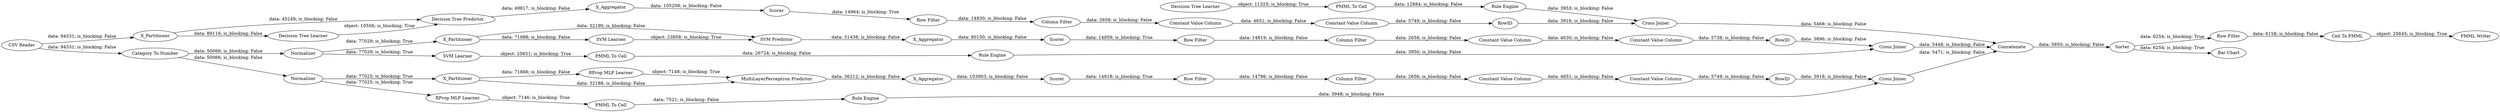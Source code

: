 digraph {
	"1382511306398273664_32" [label="SVM Predictor"]
	"1382511306398273664_2" [label=X_Partitioner]
	"5917579246024000252_53" [label="Row Filter"]
	"5917579246024000252_58" [label="Category To Number"]
	"7098040499708877476_28" [label="PMML To Cell"]
	"-5689015108829345041_38" [label="Cross Joiner"]
	"282880205711537305_40" [label=Scorer]
	"7651738697589302596_33" [label="SVM Learner"]
	"5917579246024000252_60" [label=Concatenate]
	"-5689015108829345041_2" [label=X_Partitioner]
	"5289268802962499720_293" [label=RowID]
	"282880205711537305_7" [label=X_Aggregator]
	"282880205711537305_39" [label=Normalizer]
	"1382511306398273664_39" [label="Cross Joiner"]
	"-3876894553845498689_292" [label="Constant Value Column"]
	"-5689015108829345041_7" [label=X_Aggregator]
	"5917579246024000252_59" [label="Bar Chart"]
	"303016933311623193_290" [label="Constant Value Column"]
	"303016933311623193_293" [label=RowID]
	"7098040499708877476_34" [label="Rule Engine"]
	"5289268802962499720_294" [label="Column Filter"]
	"-3876894553845498689_293" [label=RowID]
	"-5689015108829345041_32" [label="Decision Tree Predictor"]
	"-5689015108829345041_39" [label=Scorer]
	"1382511306398273664_31" [label="SVM Learner"]
	"-1942661111583314634_34" [label="Rule Engine"]
	"1382511306398273664_41" [label=Scorer]
	"7651738697589302596_35" [label="Rule Engine"]
	"1382511306398273664_40" [label=Normalizer]
	"7098040499708877476_33" [label="Decision Tree Learner"]
	"-1942661111583314634_22" [label="PMML To Cell"]
	"5917579246024000252_52" [label=Sorter]
	"5289268802962499720_9" [label="Row Filter"]
	"-3876894553845498689_9" [label="Row Filter"]
	"-1942661111583314634_35" [label="RProp MLP Learner"]
	"303016933311623193_9" [label="Row Filter"]
	"303016933311623193_292" [label="Constant Value Column"]
	"5917579246024000252_61" [label="PMML Writer"]
	"5289268802962499720_292" [label="Constant Value Column"]
	"-3876894553845498689_290" [label="Constant Value Column"]
	"-5689015108829345041_31" [label="Decision Tree Learner"]
	"282880205711537305_31" [label="RProp MLP Learner"]
	"5917579246024000252_62" [label="CSV Reader"]
	"5917579246024000252_54" [label="Cell To PMML"]
	"7651738697589302596_34" [label="PMML To Cell"]
	"303016933311623193_294" [label="Column Filter"]
	"282880205711537305_38" [label="Cross Joiner"]
	"282880205711537305_32" [label="MultiLayerPerceptron Predictor"]
	"-3876894553845498689_294" [label="Column Filter"]
	"1382511306398273664_7" [label=X_Aggregator]
	"5289268802962499720_290" [label="Constant Value Column"]
	"282880205711537305_2" [label=X_Partitioner]
	"282880205711537305_39" -> "282880205711537305_2" [label="data: 77025; is_blocking: True"]
	"7098040499708877476_28" -> "7098040499708877476_34" [label="data: 12884; is_blocking: False"]
	"303016933311623193_292" -> "303016933311623193_293" [label="data: 5749; is_blocking: False"]
	"-5689015108829345041_7" -> "-5689015108829345041_39" [label="data: 105208; is_blocking: False"]
	"303016933311623193_9" -> "303016933311623193_294" [label="data: 14786; is_blocking: False"]
	"282880205711537305_39" -> "-1942661111583314634_35" [label="data: 77025; is_blocking: True"]
	"282880205711537305_40" -> "303016933311623193_9" [label="data: 14918; is_blocking: True"]
	"5289268802962499720_290" -> "5289268802962499720_292" [label="data: 4630; is_blocking: False"]
	"282880205711537305_38" -> "5917579246024000252_60" [label="data: 5471; is_blocking: False"]
	"1382511306398273664_39" -> "5917579246024000252_60" [label="data: 5448; is_blocking: False"]
	"1382511306398273664_31" -> "1382511306398273664_32" [label="object: 23858; is_blocking: True"]
	"-5689015108829345041_31" -> "-5689015108829345041_32" [label="object: 10556; is_blocking: True"]
	"5917579246024000252_52" -> "5917579246024000252_59" [label="data: 6254; is_blocking: True"]
	"5917579246024000252_60" -> "5917579246024000252_52" [label="data: 5850; is_blocking: False"]
	"282880205711537305_7" -> "282880205711537305_40" [label="data: 103903; is_blocking: False"]
	"1382511306398273664_41" -> "5289268802962499720_9" [label="data: 14959; is_blocking: True"]
	"1382511306398273664_2" -> "1382511306398273664_31" [label="data: 71988; is_blocking: False"]
	"7651738697589302596_35" -> "1382511306398273664_39" [label="data: 3950; is_blocking: False"]
	"5917579246024000252_53" -> "5917579246024000252_54" [label="data: 6158; is_blocking: False"]
	"-1942661111583314634_22" -> "-1942661111583314634_34" [label="data: 7521; is_blocking: False"]
	"5917579246024000252_62" -> "-5689015108829345041_2" [label="data: 94531; is_blocking: False"]
	"7098040499708877476_34" -> "-5689015108829345041_38" [label="data: 3953; is_blocking: False"]
	"282880205711537305_2" -> "282880205711537305_31" [label="data: 71866; is_blocking: False"]
	"282880205711537305_32" -> "282880205711537305_7" [label="data: 36212; is_blocking: False"]
	"1382511306398273664_40" -> "1382511306398273664_2" [label="data: 77029; is_blocking: True"]
	"-3876894553845498689_290" -> "-3876894553845498689_292" [label="data: 4651; is_blocking: False"]
	"-5689015108829345041_39" -> "-3876894553845498689_9" [label="data: 14964; is_blocking: True"]
	"5289268802962499720_292" -> "5289268802962499720_293" [label="data: 5738; is_blocking: False"]
	"7098040499708877476_33" -> "7098040499708877476_28" [label="object: 11325; is_blocking: True"]
	"-3876894553845498689_293" -> "-5689015108829345041_38" [label="data: 3916; is_blocking: False"]
	"5917579246024000252_58" -> "282880205711537305_39" [label="data: 50066; is_blocking: False"]
	"-3876894553845498689_292" -> "-3876894553845498689_293" [label="data: 5749; is_blocking: False"]
	"282880205711537305_31" -> "282880205711537305_32" [label="object: 7148; is_blocking: True"]
	"-1942661111583314634_35" -> "-1942661111583314634_22" [label="object: 7146; is_blocking: True"]
	"-3876894553845498689_9" -> "-3876894553845498689_294" [label="data: 14830; is_blocking: False"]
	"5289268802962499720_9" -> "5289268802962499720_294" [label="data: 14819; is_blocking: False"]
	"1382511306398273664_7" -> "1382511306398273664_41" [label="data: 80150; is_blocking: False"]
	"5917579246024000252_58" -> "1382511306398273664_40" [label="data: 50066; is_blocking: False"]
	"7651738697589302596_34" -> "7651738697589302596_35" [label="data: 26724; is_blocking: False"]
	"-5689015108829345041_32" -> "-5689015108829345041_7" [label="data: 49817; is_blocking: False"]
	"303016933311623193_290" -> "303016933311623193_292" [label="data: 4651; is_blocking: False"]
	"5917579246024000252_54" -> "5917579246024000252_61" [label="object: 25645; is_blocking: True"]
	"-3876894553845498689_294" -> "-3876894553845498689_290" [label="data: 2658; is_blocking: False"]
	"5289268802962499720_293" -> "1382511306398273664_39" [label="data: 3896; is_blocking: False"]
	"5917579246024000252_52" -> "5917579246024000252_53" [label="data: 6254; is_blocking: True"]
	"282880205711537305_2" -> "282880205711537305_32" [label="data: 32188; is_blocking: False"]
	"5917579246024000252_62" -> "5917579246024000252_58" [label="data: 94531; is_blocking: False"]
	"-1942661111583314634_34" -> "282880205711537305_38" [label="data: 3948; is_blocking: False"]
	"1382511306398273664_2" -> "1382511306398273664_32" [label="data: 32190; is_blocking: False"]
	"-5689015108829345041_2" -> "-5689015108829345041_32" [label="data: 45249; is_blocking: False"]
	"7651738697589302596_33" -> "7651738697589302596_34" [label="object: 25651; is_blocking: True"]
	"1382511306398273664_32" -> "1382511306398273664_7" [label="data: 31438; is_blocking: False"]
	"5289268802962499720_294" -> "5289268802962499720_290" [label="data: 2658; is_blocking: False"]
	"-5689015108829345041_2" -> "-5689015108829345041_31" [label="data: 89116; is_blocking: False"]
	"-5689015108829345041_38" -> "5917579246024000252_60" [label="data: 5468; is_blocking: False"]
	"1382511306398273664_40" -> "7651738697589302596_33" [label="data: 77029; is_blocking: True"]
	"303016933311623193_294" -> "303016933311623193_290" [label="data: 2656; is_blocking: False"]
	"303016933311623193_293" -> "282880205711537305_38" [label="data: 3918; is_blocking: False"]
	rankdir=LR
}
